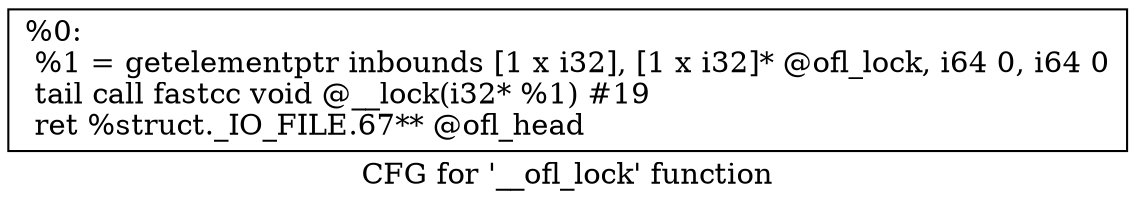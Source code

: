 digraph "CFG for '__ofl_lock' function" {
	label="CFG for '__ofl_lock' function";

	Node0x1f27e10 [shape=record,label="{%0:\l  %1 = getelementptr inbounds [1 x i32], [1 x i32]* @ofl_lock, i64 0, i64 0\l  tail call fastcc void @__lock(i32* %1) #19\l  ret %struct._IO_FILE.67** @ofl_head\l}"];
}
